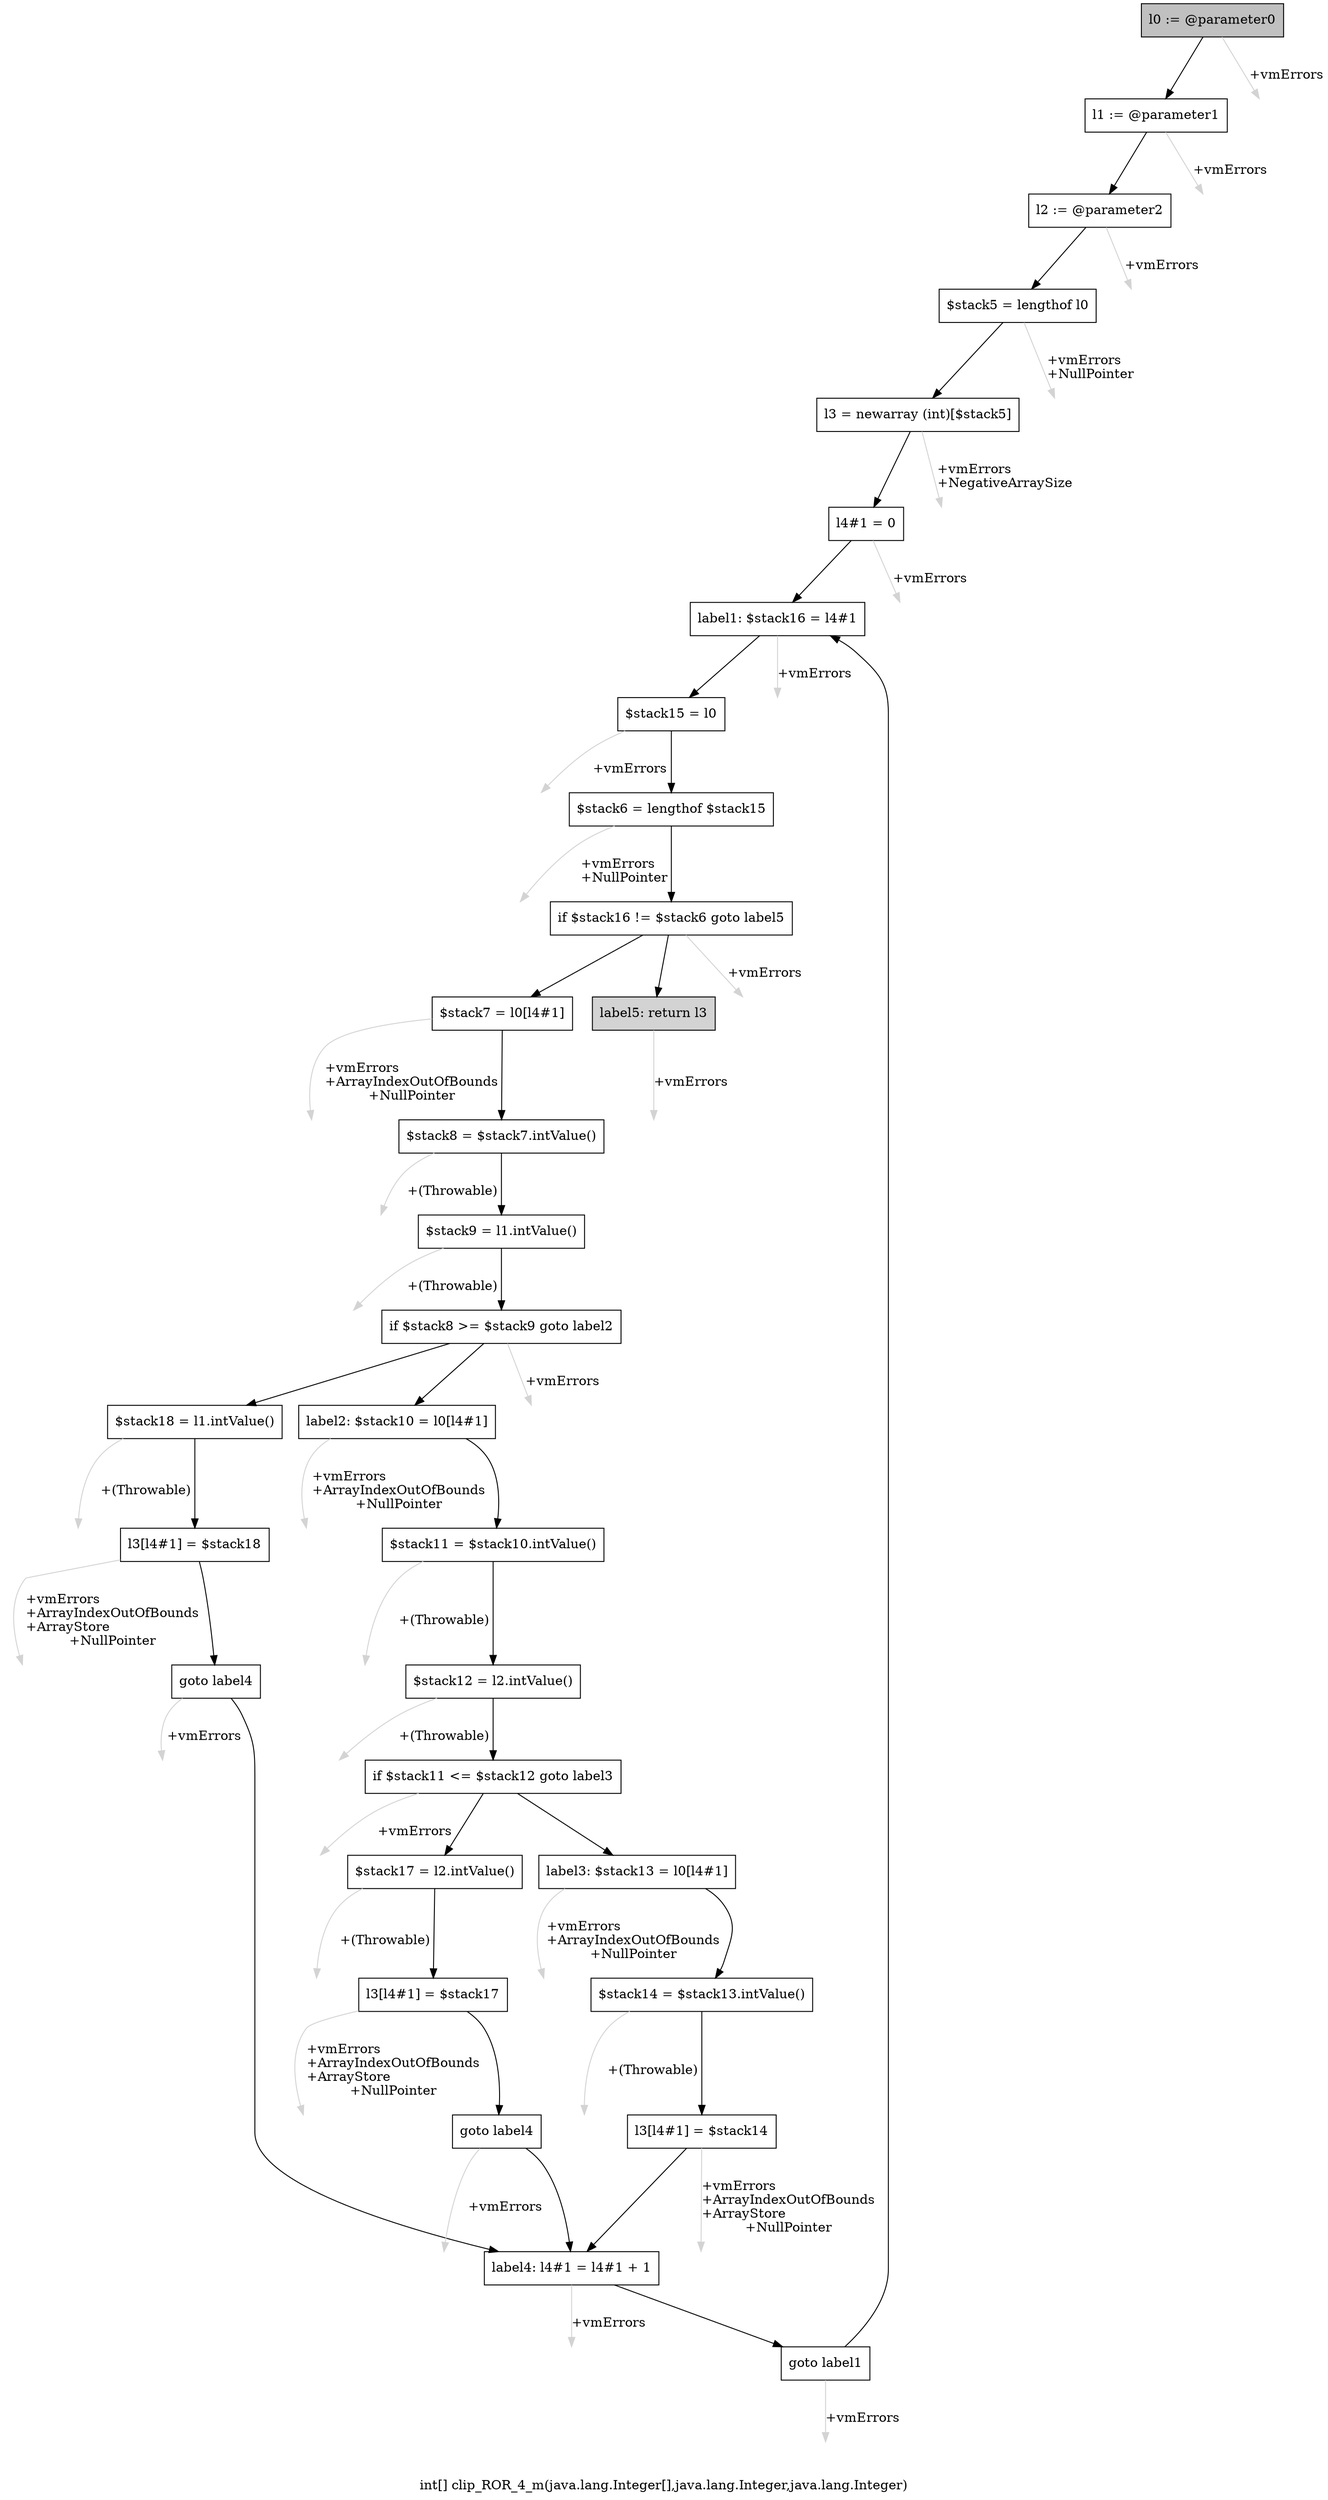 digraph "int[] clip_ROR_4_m(java.lang.Integer[],java.lang.Integer,java.lang.Integer)" {
    label="int[] clip_ROR_4_m(java.lang.Integer[],java.lang.Integer,java.lang.Integer)";
    node [shape=box];
    "0" [style=filled,fillcolor=gray,label="l0 := @parameter0",];
    "1" [label="l1 := @parameter1",];
    "0"->"1" [color=black,];
    "30" [style=invis,label="Esc",];
    "0"->"30" [color=lightgray,label="\l+vmErrors",];
    "2" [label="l2 := @parameter2",];
    "1"->"2" [color=black,];
    "31" [style=invis,label="Esc",];
    "1"->"31" [color=lightgray,label="\l+vmErrors",];
    "3" [label="$stack5 = lengthof l0",];
    "2"->"3" [color=black,];
    "32" [style=invis,label="Esc",];
    "2"->"32" [color=lightgray,label="\l+vmErrors",];
    "4" [label="l3 = newarray (int)[$stack5]",];
    "3"->"4" [color=black,];
    "33" [style=invis,label="Esc",];
    "3"->"33" [color=lightgray,label="\l+vmErrors\l+NullPointer",];
    "5" [label="l4#1 = 0",];
    "4"->"5" [color=black,];
    "34" [style=invis,label="Esc",];
    "4"->"34" [color=lightgray,label="\l+vmErrors\l+NegativeArraySize",];
    "6" [label="label1: $stack16 = l4#1",];
    "5"->"6" [color=black,];
    "35" [style=invis,label="Esc",];
    "5"->"35" [color=lightgray,label="\l+vmErrors",];
    "7" [label="$stack15 = l0",];
    "6"->"7" [color=black,];
    "36" [style=invis,label="Esc",];
    "6"->"36" [color=lightgray,label="\l+vmErrors",];
    "8" [label="$stack6 = lengthof $stack15",];
    "7"->"8" [color=black,];
    "37" [style=invis,label="Esc",];
    "7"->"37" [color=lightgray,label="\l+vmErrors",];
    "9" [label="if $stack16 != $stack6 goto label5",];
    "8"->"9" [color=black,];
    "38" [style=invis,label="Esc",];
    "8"->"38" [color=lightgray,label="\l+vmErrors\l+NullPointer",];
    "10" [label="$stack7 = l0[l4#1]",];
    "9"->"10" [color=black,];
    "29" [style=filled,fillcolor=lightgray,label="label5: return l3",];
    "9"->"29" [color=black,];
    "39" [style=invis,label="Esc",];
    "9"->"39" [color=lightgray,label="\l+vmErrors",];
    "11" [label="$stack8 = $stack7.intValue()",];
    "10"->"11" [color=black,];
    "40" [style=invis,label="Esc",];
    "10"->"40" [color=lightgray,label="\l+vmErrors\l+ArrayIndexOutOfBounds\l+NullPointer",];
    "12" [label="$stack9 = l1.intValue()",];
    "11"->"12" [color=black,];
    "41" [style=invis,label="Esc",];
    "11"->"41" [color=lightgray,label="\l+(Throwable)",];
    "13" [label="if $stack8 >= $stack9 goto label2",];
    "12"->"13" [color=black,];
    "42" [style=invis,label="Esc",];
    "12"->"42" [color=lightgray,label="\l+(Throwable)",];
    "14" [label="$stack18 = l1.intValue()",];
    "13"->"14" [color=black,];
    "17" [label="label2: $stack10 = l0[l4#1]",];
    "13"->"17" [color=black,];
    "43" [style=invis,label="Esc",];
    "13"->"43" [color=lightgray,label="\l+vmErrors",];
    "15" [label="l3[l4#1] = $stack18",];
    "14"->"15" [color=black,];
    "44" [style=invis,label="Esc",];
    "14"->"44" [color=lightgray,label="\l+(Throwable)",];
    "16" [label="goto label4",];
    "15"->"16" [color=black,];
    "45" [style=invis,label="Esc",];
    "15"->"45" [color=lightgray,label="\l+vmErrors\l+ArrayIndexOutOfBounds\l+ArrayStore\l+NullPointer",];
    "27" [label="label4: l4#1 = l4#1 + 1",];
    "16"->"27" [color=black,];
    "46" [style=invis,label="Esc",];
    "16"->"46" [color=lightgray,label="\l+vmErrors",];
    "18" [label="$stack11 = $stack10.intValue()",];
    "17"->"18" [color=black,];
    "47" [style=invis,label="Esc",];
    "17"->"47" [color=lightgray,label="\l+vmErrors\l+ArrayIndexOutOfBounds\l+NullPointer",];
    "19" [label="$stack12 = l2.intValue()",];
    "18"->"19" [color=black,];
    "48" [style=invis,label="Esc",];
    "18"->"48" [color=lightgray,label="\l+(Throwable)",];
    "20" [label="if $stack11 <= $stack12 goto label3",];
    "19"->"20" [color=black,];
    "49" [style=invis,label="Esc",];
    "19"->"49" [color=lightgray,label="\l+(Throwable)",];
    "21" [label="$stack17 = l2.intValue()",];
    "20"->"21" [color=black,];
    "24" [label="label3: $stack13 = l0[l4#1]",];
    "20"->"24" [color=black,];
    "50" [style=invis,label="Esc",];
    "20"->"50" [color=lightgray,label="\l+vmErrors",];
    "22" [label="l3[l4#1] = $stack17",];
    "21"->"22" [color=black,];
    "51" [style=invis,label="Esc",];
    "21"->"51" [color=lightgray,label="\l+(Throwable)",];
    "23" [label="goto label4",];
    "22"->"23" [color=black,];
    "52" [style=invis,label="Esc",];
    "22"->"52" [color=lightgray,label="\l+vmErrors\l+ArrayIndexOutOfBounds\l+ArrayStore\l+NullPointer",];
    "23"->"27" [color=black,];
    "53" [style=invis,label="Esc",];
    "23"->"53" [color=lightgray,label="\l+vmErrors",];
    "25" [label="$stack14 = $stack13.intValue()",];
    "24"->"25" [color=black,];
    "54" [style=invis,label="Esc",];
    "24"->"54" [color=lightgray,label="\l+vmErrors\l+ArrayIndexOutOfBounds\l+NullPointer",];
    "26" [label="l3[l4#1] = $stack14",];
    "25"->"26" [color=black,];
    "55" [style=invis,label="Esc",];
    "25"->"55" [color=lightgray,label="\l+(Throwable)",];
    "26"->"27" [color=black,];
    "56" [style=invis,label="Esc",];
    "26"->"56" [color=lightgray,label="\l+vmErrors\l+ArrayIndexOutOfBounds\l+ArrayStore\l+NullPointer",];
    "28" [label="goto label1",];
    "27"->"28" [color=black,];
    "57" [style=invis,label="Esc",];
    "27"->"57" [color=lightgray,label="\l+vmErrors",];
    "28"->"6" [color=black,];
    "58" [style=invis,label="Esc",];
    "28"->"58" [color=lightgray,label="\l+vmErrors",];
    "59" [style=invis,label="Esc",];
    "29"->"59" [color=lightgray,label="\l+vmErrors",];
}
